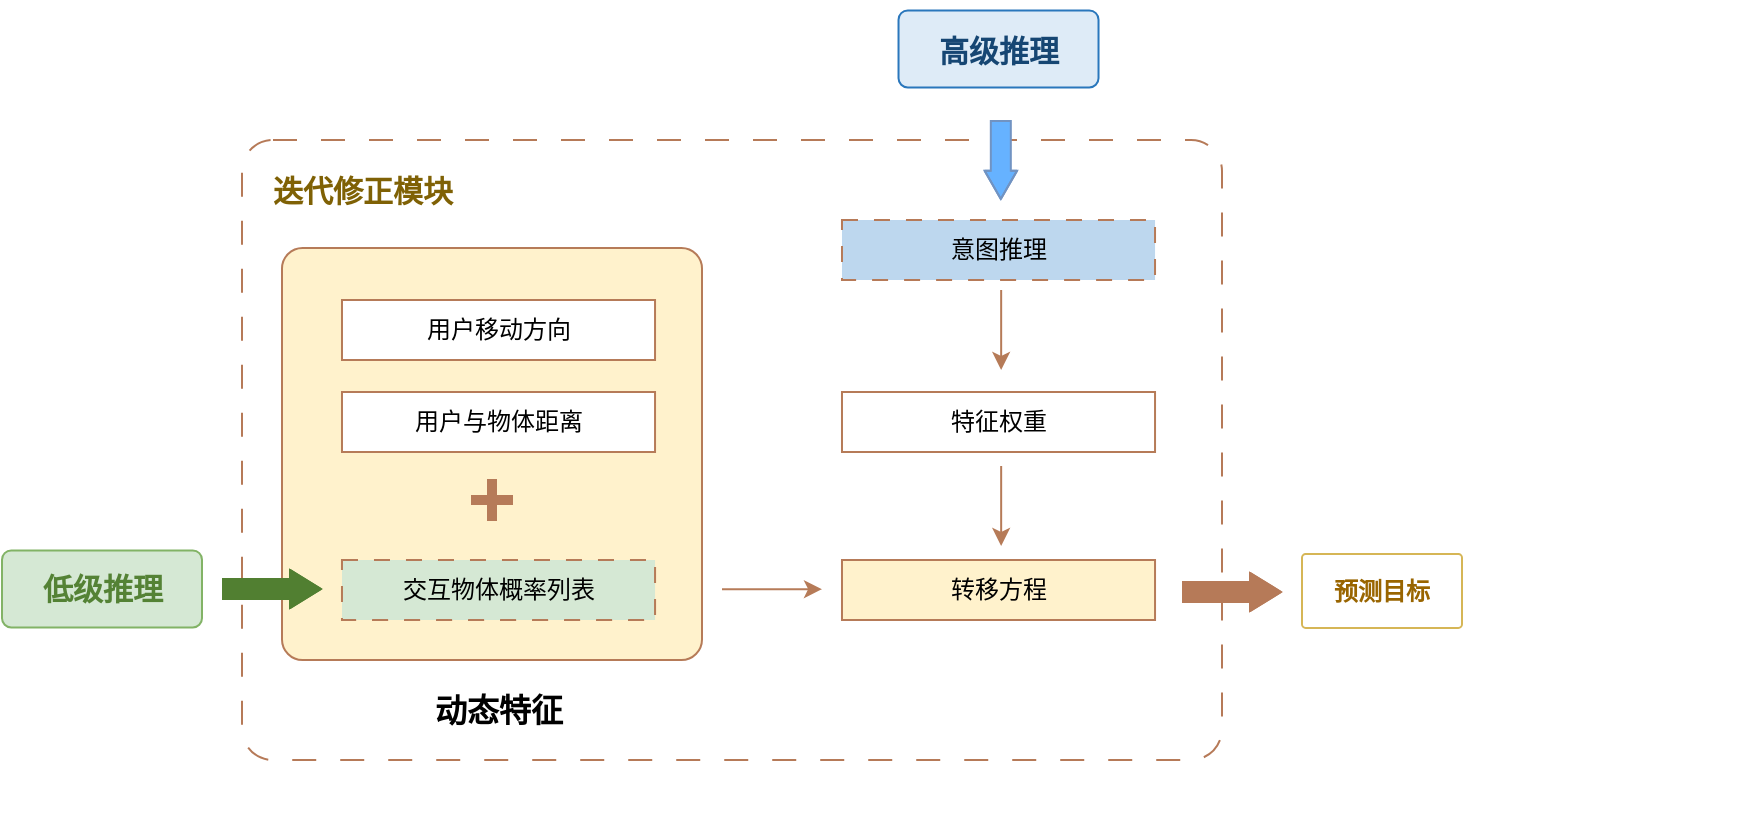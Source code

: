 <mxfile version="26.1.0">
  <diagram name="第 1 页" id="IHrRUHvAIByenZGupFI2">
    <mxGraphModel dx="1427" dy="959" grid="0" gridSize="10" guides="1" tooltips="1" connect="1" arrows="1" fold="1" page="1" pageScale="1" pageWidth="827" pageHeight="1169" math="0" shadow="0">
      <root>
        <mxCell id="0" />
        <mxCell id="1" parent="0" />
        <mxCell id="gqABDY-obWV05rKZeFv9-60" value="" style="rounded=1;arcSize=5;whiteSpace=wrap;html=1;fillColor=light-dark(#ffffff, #1f2f1e);strokeColor=light-dark(#b67a58, #446e2c);dashed=1;dashPattern=12 12;" vertex="1" parent="1">
          <mxGeometry x="200" y="170" width="490" height="310" as="geometry" />
        </mxCell>
        <mxCell id="gqABDY-obWV05rKZeFv9-2" value="" style="rounded=1;arcSize=5;whiteSpace=wrap;html=1;fillColor=#fff2cc;strokeColor=light-dark(#b67b58, #6d5100);" vertex="1" parent="1">
          <mxGeometry x="220" y="224" width="210" height="206" as="geometry" />
        </mxCell>
        <mxCell id="gqABDY-obWV05rKZeFv9-5" value="&lt;font face=&quot;Times New Roman&quot;&gt;&lt;span style=&quot;font-size: 15px;&quot;&gt;迭代修正模块&lt;/span&gt;&lt;/font&gt;" style="text;html=1;align=center;verticalAlign=middle;resizable=0;points=[];autosize=1;strokeColor=none;fillColor=none;fontColor=light-dark(#7f6105, #69c195);fontStyle=1" vertex="1" parent="1">
          <mxGeometry x="205" y="180" width="110" height="30" as="geometry" />
        </mxCell>
        <mxCell id="gqABDY-obWV05rKZeFv9-10" value="" style="group" vertex="1" connectable="0" parent="1">
          <mxGeometry x="80" y="370" width="100" height="50" as="geometry" />
        </mxCell>
        <mxCell id="gqABDY-obWV05rKZeFv9-11" value="" style="rounded=1;arcSize=12;whiteSpace=wrap;html=1;fillColor=#d5e8d4;strokeColor=#82b366;align=center;verticalAlign=middle;fontFamily=Helvetica;fontSize=12;" vertex="1" parent="gqABDY-obWV05rKZeFv9-10">
          <mxGeometry y="5.2" width="100" height="38.5" as="geometry" />
        </mxCell>
        <mxCell id="gqABDY-obWV05rKZeFv9-13" value="&lt;font style=&quot;font-size: 15px;&quot; face=&quot;Times New Roman&quot;&gt;低级推理&lt;/font&gt;" style="text;html=1;align=center;verticalAlign=middle;resizable=0;points=[];autosize=1;strokeColor=none;fillColor=none;fontColor=light-dark(#548235, #69c195);fontStyle=1" vertex="1" parent="gqABDY-obWV05rKZeFv9-10">
          <mxGeometry x="10" y="9.45" width="80" height="30" as="geometry" />
        </mxCell>
        <mxCell id="gqABDY-obWV05rKZeFv9-15" value="" style="shape=flexArrow;endArrow=classic;html=1;rounded=0;fillColor=light-dark(#517f31, #2566a8);strokeColor=light-dark(#517f31, #ededed);endWidth=8.046;endSize=4.834;" edge="1" parent="1">
          <mxGeometry width="50" height="50" relative="1" as="geometry">
            <mxPoint x="190" y="394.5" as="sourcePoint" />
            <mxPoint x="240" y="394.5" as="targetPoint" />
            <Array as="points">
              <mxPoint x="200" y="394.5" />
            </Array>
          </mxGeometry>
        </mxCell>
        <mxCell id="gqABDY-obWV05rKZeFv9-16" value="" style="group;fillColor=#d5e8d4;strokeColor=light-dark(#b67b58, #446e2c);dashed=1;dashPattern=8 8;" vertex="1" connectable="0" parent="1">
          <mxGeometry x="249.997" y="380" width="156.522" height="30" as="geometry" />
        </mxCell>
        <mxCell id="gqABDY-obWV05rKZeFv9-17" value="" style="verticalLabelPosition=bottom;verticalAlign=top;html=1;shape=mxgraph.basic.rect;fillColor2=none;strokeWidth=1;size=20;indent=5;strokeColor=light-dark(#b67b58, #446e2c);align=center;fontFamily=Helvetica;fontSize=12;fillColor=#d5e8d4;dashed=1;dashPattern=8 8;" vertex="1" parent="gqABDY-obWV05rKZeFv9-16">
          <mxGeometry width="156.522" height="30" as="geometry" />
        </mxCell>
        <mxCell id="gqABDY-obWV05rKZeFv9-18" value="交互物体概率列表" style="text;html=1;align=center;verticalAlign=middle;whiteSpace=wrap;rounded=0;" vertex="1" parent="gqABDY-obWV05rKZeFv9-16">
          <mxGeometry y="7.5" width="156.522" height="15" as="geometry" />
        </mxCell>
        <mxCell id="gqABDY-obWV05rKZeFv9-23" value="" style="group;" vertex="1" connectable="0" parent="1">
          <mxGeometry x="249.997" y="250" width="156.522" height="30" as="geometry" />
        </mxCell>
        <mxCell id="gqABDY-obWV05rKZeFv9-24" value="" style="verticalLabelPosition=bottom;verticalAlign=top;html=1;shape=mxgraph.basic.rect;fillColor2=none;strokeWidth=1;size=20;indent=5;strokeColor=light-dark(#b67b58, #6d5100);align=center;fontFamily=Helvetica;fontSize=12;fillColor=default;" vertex="1" parent="gqABDY-obWV05rKZeFv9-23">
          <mxGeometry width="156.522" height="30" as="geometry" />
        </mxCell>
        <mxCell id="gqABDY-obWV05rKZeFv9-25" value="用户移动方向" style="text;html=1;align=center;verticalAlign=middle;whiteSpace=wrap;rounded=0;" vertex="1" parent="gqABDY-obWV05rKZeFv9-23">
          <mxGeometry y="7.5" width="156.522" height="15" as="geometry" />
        </mxCell>
        <mxCell id="gqABDY-obWV05rKZeFv9-27" value="" style="shape=cross;whiteSpace=wrap;html=1;fillColor=light-dark(#b67b58, #ededed);strokeColor=light-dark(#b67b58, #ededed);aspect=fixed;" vertex="1" parent="1">
          <mxGeometry x="315" y="340" width="20" height="20" as="geometry" />
        </mxCell>
        <mxCell id="gqABDY-obWV05rKZeFv9-28" value="&lt;font style=&quot;font-size: 16px;&quot;&gt;&lt;b&gt;动态特征&lt;/b&gt;&lt;/font&gt;" style="text;html=1;align=center;verticalAlign=middle;resizable=0;points=[];autosize=1;strokeColor=none;fillColor=none;" vertex="1" parent="1">
          <mxGeometry x="283.26" y="440" width="90" height="30" as="geometry" />
        </mxCell>
        <mxCell id="gqABDY-obWV05rKZeFv9-30" value="" style="endArrow=classic;html=1;rounded=1;strokeColor=light-dark(#b67b58, #28ab6a);align=center;verticalAlign=middle;fontFamily=Helvetica;fontSize=11;fontColor=default;labelBackgroundColor=default;curved=0;fillColor=#1ba1e2;" edge="1" parent="1">
          <mxGeometry width="50" height="50" relative="1" as="geometry">
            <mxPoint x="440" y="394.58" as="sourcePoint" />
            <mxPoint x="490" y="394.58" as="targetPoint" />
          </mxGeometry>
        </mxCell>
        <mxCell id="gqABDY-obWV05rKZeFv9-32" value="" style="group" vertex="1" connectable="0" parent="1">
          <mxGeometry x="528.26" y="100" width="100" height="50" as="geometry" />
        </mxCell>
        <mxCell id="gqABDY-obWV05rKZeFv9-33" value="" style="rounded=1;arcSize=12;whiteSpace=wrap;html=1;fillColor=light-dark(#deebf7, #1d293b);strokeColor=light-dark(#2a77bc, #5c79a3);align=center;verticalAlign=middle;fontFamily=Helvetica;fontSize=12;fontColor=default;" vertex="1" parent="gqABDY-obWV05rKZeFv9-32">
          <mxGeometry y="5.2" width="100" height="38.5" as="geometry" />
        </mxCell>
        <mxCell id="gqABDY-obWV05rKZeFv9-34" value="&lt;span style=&quot;font-size: 15px; font-family: &amp;quot;Times New Roman&amp;quot;; background-color: transparent; color: light-dark(rgb(22, 70, 115), rgb(105, 193, 149));&quot;&gt;高级推理&lt;/span&gt;" style="text;html=1;align=center;verticalAlign=middle;resizable=0;points=[];autosize=1;strokeColor=none;fillColor=none;fontColor=light-dark(#164673, #69c195);fontStyle=1" vertex="1" parent="gqABDY-obWV05rKZeFv9-32">
          <mxGeometry x="10" y="10" width="80" height="30" as="geometry" />
        </mxCell>
        <mxCell id="gqABDY-obWV05rKZeFv9-35" value="" style="shape=flexArrow;endArrow=classic;html=1;rounded=0;fillColor=#66B2FF;strokeColor=light-dark(#7193c2, #ededed);endWidth=5.2;endSize=4.356;" edge="1" parent="1">
          <mxGeometry width="50" height="50" relative="1" as="geometry">
            <mxPoint x="579.41" y="160" as="sourcePoint" />
            <mxPoint x="579.41" y="200" as="targetPoint" />
            <Array as="points">
              <mxPoint x="579.41" y="171.676" />
            </Array>
          </mxGeometry>
        </mxCell>
        <mxCell id="gqABDY-obWV05rKZeFv9-44" value="" style="group;dashed=1;dashPattern=8 8;fillColor=light-dark(#bdd7ee, #ededed);" vertex="1" connectable="0" parent="1">
          <mxGeometry x="499.997" y="210" width="156.522" height="30" as="geometry" />
        </mxCell>
        <mxCell id="gqABDY-obWV05rKZeFv9-45" value="" style="verticalLabelPosition=bottom;verticalAlign=top;html=1;shape=mxgraph.basic.rect;fillColor2=none;strokeWidth=1;size=20;indent=5;strokeColor=light-dark(#b67a58, #ededed);align=center;fontFamily=Helvetica;fontSize=12;fontColor=default;fillColor=light-dark(#bdd7ee, #ededed);dashed=1;dashPattern=8 8;" vertex="1" parent="gqABDY-obWV05rKZeFv9-44">
          <mxGeometry width="156.522" height="30" as="geometry" />
        </mxCell>
        <mxCell id="gqABDY-obWV05rKZeFv9-46" value="意图推理" style="text;html=1;align=center;verticalAlign=middle;whiteSpace=wrap;rounded=0;" vertex="1" parent="gqABDY-obWV05rKZeFv9-44">
          <mxGeometry y="7.5" width="156.522" height="15" as="geometry" />
        </mxCell>
        <mxCell id="gqABDY-obWV05rKZeFv9-47" value="" style="endArrow=classic;html=1;rounded=1;strokeColor=light-dark(#b67b58, #28ab6a);align=center;verticalAlign=middle;fontFamily=Helvetica;fontSize=11;fontColor=default;labelBackgroundColor=default;curved=0;fillColor=#1ba1e2;" edge="1" parent="1">
          <mxGeometry width="50" height="50" relative="1" as="geometry">
            <mxPoint x="579.58" y="245" as="sourcePoint" />
            <mxPoint x="579.58" y="285" as="targetPoint" />
          </mxGeometry>
        </mxCell>
        <mxCell id="gqABDY-obWV05rKZeFv9-48" value="" style="group;" vertex="1" connectable="0" parent="1">
          <mxGeometry x="499.997" y="296" width="455.263" height="223" as="geometry" />
        </mxCell>
        <mxCell id="gqABDY-obWV05rKZeFv9-49" value="" style="verticalLabelPosition=bottom;verticalAlign=top;html=1;shape=mxgraph.basic.rect;fillColor2=none;strokeWidth=1;size=20;indent=5;strokeColor=light-dark(#b67b58, #6d5100);align=center;fontFamily=Helvetica;fontSize=12;fillColor=default;" vertex="1" parent="gqABDY-obWV05rKZeFv9-48">
          <mxGeometry width="156.522" height="30" as="geometry" />
        </mxCell>
        <mxCell id="gqABDY-obWV05rKZeFv9-50" value="特征权重" style="text;html=1;align=center;verticalAlign=middle;whiteSpace=wrap;rounded=0;" vertex="1" parent="gqABDY-obWV05rKZeFv9-48">
          <mxGeometry y="7.5" width="156.522" height="15" as="geometry" />
        </mxCell>
        <mxCell id="gqABDY-obWV05rKZeFv9-58" value="" style="shape=flexArrow;endArrow=classic;html=1;rounded=0;fillColor=light-dark(#b67a58, #36210a);strokeColor=light-dark(#b67a58, #996500);endWidth=8.046;endSize=4.834;" edge="1" parent="gqABDY-obWV05rKZeFv9-48">
          <mxGeometry width="50" height="50" relative="1" as="geometry">
            <mxPoint x="170.003" y="99.995" as="sourcePoint" />
            <mxPoint x="220.003" y="99.995" as="targetPoint" />
            <Array as="points">
              <mxPoint x="180.003" y="99.995" />
            </Array>
          </mxGeometry>
        </mxCell>
        <mxCell id="gqABDY-obWV05rKZeFv9-57" value="&lt;b&gt;&lt;font style=&quot;color: rgb(153, 101, 0);&quot;&gt;预测目标&lt;/font&gt;&lt;/b&gt;" style="rounded=1;arcSize=5;whiteSpace=wrap;html=1;fillColor=none;strokeColor=#d6b656;" vertex="1" parent="gqABDY-obWV05rKZeFv9-48">
          <mxGeometry x="230.003" y="81" width="80" height="37" as="geometry" />
        </mxCell>
        <mxCell id="gqABDY-obWV05rKZeFv9-51" value="" style="group;" vertex="1" connectable="0" parent="1">
          <mxGeometry x="499.997" y="380" width="156.522" height="30" as="geometry" />
        </mxCell>
        <mxCell id="gqABDY-obWV05rKZeFv9-52" value="" style="verticalLabelPosition=bottom;verticalAlign=top;html=1;shape=mxgraph.basic.rect;fillColor2=none;strokeWidth=1;size=20;indent=5;strokeColor=light-dark(#b67b58, #6d5100);align=center;fontFamily=Helvetica;fontSize=12;fillColor=light-dark(#fff2cc, #ededed);" vertex="1" parent="gqABDY-obWV05rKZeFv9-51">
          <mxGeometry width="156.522" height="30" as="geometry" />
        </mxCell>
        <mxCell id="gqABDY-obWV05rKZeFv9-53" value="转移方程" style="text;html=1;align=center;verticalAlign=middle;whiteSpace=wrap;rounded=0;" vertex="1" parent="gqABDY-obWV05rKZeFv9-51">
          <mxGeometry y="7.5" width="156.522" height="15" as="geometry" />
        </mxCell>
        <mxCell id="gqABDY-obWV05rKZeFv9-54" value="" style="endArrow=classic;html=1;rounded=1;strokeColor=light-dark(#b67b58, #28ab6a);align=center;verticalAlign=middle;fontFamily=Helvetica;fontSize=11;fontColor=default;labelBackgroundColor=default;curved=0;fillColor=#1ba1e2;" edge="1" parent="1">
          <mxGeometry width="50" height="50" relative="1" as="geometry">
            <mxPoint x="579.58" y="333" as="sourcePoint" />
            <mxPoint x="579.58" y="373" as="targetPoint" />
          </mxGeometry>
        </mxCell>
        <mxCell id="gqABDY-obWV05rKZeFv9-61" value="" style="group;" vertex="1" connectable="0" parent="1">
          <mxGeometry x="249.997" y="296" width="156.522" height="30" as="geometry" />
        </mxCell>
        <mxCell id="gqABDY-obWV05rKZeFv9-62" value="" style="verticalLabelPosition=bottom;verticalAlign=top;html=1;shape=mxgraph.basic.rect;fillColor2=none;strokeWidth=1;size=20;indent=5;strokeColor=light-dark(#b67b58, #6d5100);align=center;fontFamily=Helvetica;fontSize=12;fillColor=default;" vertex="1" parent="gqABDY-obWV05rKZeFv9-61">
          <mxGeometry width="156.522" height="30" as="geometry" />
        </mxCell>
        <mxCell id="gqABDY-obWV05rKZeFv9-63" value="用户与物体距离" style="text;html=1;align=center;verticalAlign=middle;whiteSpace=wrap;rounded=0;" vertex="1" parent="gqABDY-obWV05rKZeFv9-61">
          <mxGeometry y="7.5" width="156.522" height="15" as="geometry" />
        </mxCell>
      </root>
    </mxGraphModel>
  </diagram>
</mxfile>
